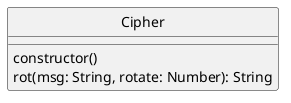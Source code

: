 @startuml
skinparam classAttributeIconSize 0
skinparam monochrome true
hide circle

class Cipher {
  constructor()
  rot(msg: String, rotate: Number): String
}
@enduml